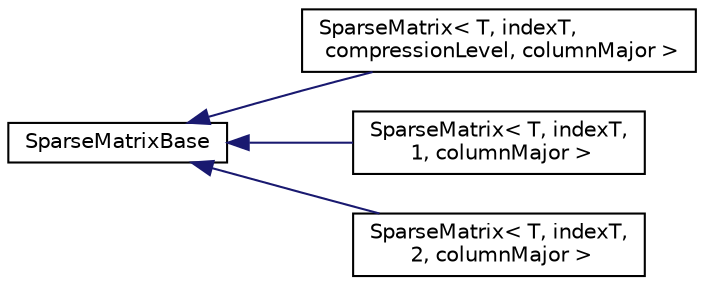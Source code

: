 digraph "Graphical Class Hierarchy"
{
 // LATEX_PDF_SIZE
  edge [fontname="Helvetica",fontsize="10",labelfontname="Helvetica",labelfontsize="10"];
  node [fontname="Helvetica",fontsize="10",shape=record];
  rankdir="LR";
  Node0 [label="SparseMatrixBase",height=0.2,width=0.4,color="black", fillcolor="white", style="filled",URL="$class_c_s_f_1_1_sparse_matrix_base.html",tooltip=" "];
  Node0 -> Node1 [dir="back",color="midnightblue",fontsize="10",style="solid",fontname="Helvetica"];
  Node1 [label="SparseMatrix\< T, indexT,\l compressionLevel, columnMajor \>",height=0.2,width=0.4,color="black", fillcolor="white", style="filled",URL="$class_c_s_f_1_1_sparse_matrix.html",tooltip=" "];
  Node0 -> Node2 [dir="back",color="midnightblue",fontsize="10",style="solid",fontname="Helvetica"];
  Node2 [label="SparseMatrix\< T, indexT,\l 1, columnMajor \>",height=0.2,width=0.4,color="black", fillcolor="white", style="filled",URL="$class_c_s_f_1_1_sparse_matrix_3_01_t_00_01index_t_00_011_00_01column_major_01_4.html",tooltip=" "];
  Node0 -> Node3 [dir="back",color="midnightblue",fontsize="10",style="solid",fontname="Helvetica"];
  Node3 [label="SparseMatrix\< T, indexT,\l 2, columnMajor \>",height=0.2,width=0.4,color="black", fillcolor="white", style="filled",URL="$class_c_s_f_1_1_sparse_matrix_3_01_t_00_01index_t_00_012_00_01column_major_01_4.html",tooltip=" "];
}
